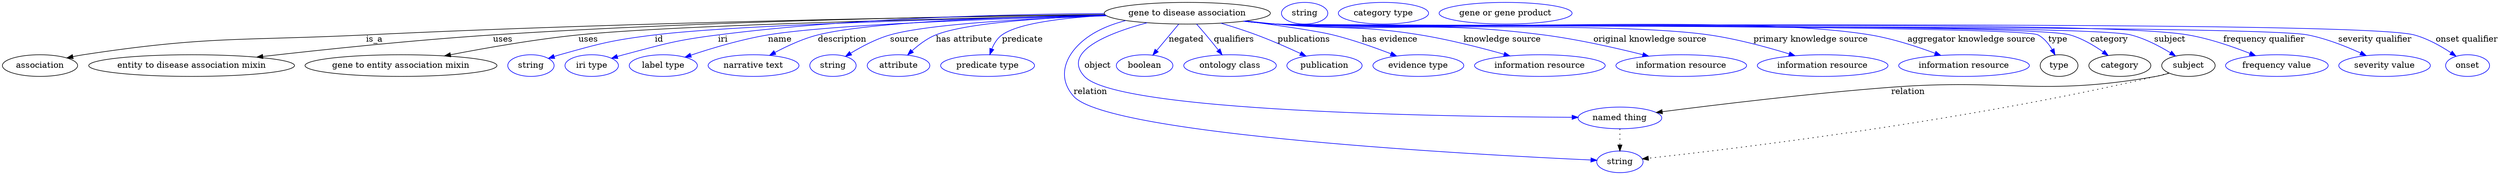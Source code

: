 digraph {
	graph [bb="0,0,4143.4,283"];
	node [label="\N"];
	"gene to disease association"	[height=0.5,
		label="gene to disease association",
		pos="1966.4,265",
		width=3.8274];
	association	[height=0.5,
		pos="62.394,178",
		width=1.7332];
	"gene to disease association" -> association	[label=is_a,
		lp="617.39,221.5",
		pos="e,106.48,190.75 1829.9,262.5 1584.4,259.36 1052,250.5 603.39,229 394.23,218.98 340.37,227.82 133.39,196 127.91,195.16 122.23,194.11 \
116.58,192.94"];
	"entity to disease association mixin"	[height=0.5,
		pos="313.39,178",
		width=4.7482];
	"gene to disease association" -> "entity to disease association mixin"	[label=uses,
		lp="830.89,221.5",
		pos="e,421.7,191.99 1829.3,262.9 1613.2,260.46 1180.5,252.8 814.39,229 683.13,220.47 533.06,204.69 431.66,193.13"];
	"gene to entity association mixin"	[height=0.5,
		pos="661.39,178",
		width=4.4232];
	"gene to disease association" -> "gene to entity association mixin"	[label=uses,
		lp="972.89,221.5",
		pos="e,733.77,194.04 1830.8,261.54 1595.7,256.91 1121.8,245.81 956.39,229 884.09,221.65 802.71,207.4 743.77,195.99"];
	id	[color=blue,
		height=0.5,
		label=string,
		pos="877.39,178",
		width=1.0652];
	"gene to disease association" -> id	[color=blue,
		label=id,
		lp="1090.4,221.5",
		pos="e,906.38,189.97 1831.1,261.39 1620.5,256.86 1223.9,246.33 1083.4,229 1012.2,220.22 994.47,215.35 925.39,196 922.29,195.13 919.09,\
194.16 915.89,193.14",
		style=solid];
	iri	[color=blue,
		height=0.5,
		label="iri type",
		pos="978.39,178",
		width=1.2277];
	"gene to disease association" -> iri	[color=blue,
		label=iri,
		lp="1196.4,221.5",
		pos="e,1011.3,190.14 1828.4,264.53 1672.5,263.57 1411.2,257.24 1188.4,229 1117.7,220.03 1100.3,214.25 1031.4,196 1028,195.11 1024.5,194.13 \
1021.1,193.11",
		style=solid];
	name	[color=blue,
		height=0.5,
		label="label type",
		pos="1097.4,178",
		width=1.5707];
	"gene to disease association" -> name	[color=blue,
		label=name,
		lp="1290.4,221.5",
		pos="e,1133.3,192.01 1832.1,260.93 1660.9,256.38 1374.7,246.45 1270.4,229 1226.3,221.63 1177.6,206.91 1143.1,195.34",
		style=solid];
	description	[color=blue,
		height=0.5,
		label="narrative text",
		pos="1247.4,178",
		width=2.0943];
	"gene to disease association" -> description	[color=blue,
		label=description,
		lp="1393.9,221.5",
		pos="e,1273.8,194.95 1830,262.26 1677.4,259.25 1440.2,251.07 1353.4,229 1328.6,222.7 1302.6,210.52 1282.5,199.77",
		style=solid];
	source	[color=blue,
		height=0.5,
		label=string,
		pos="1379.4,178",
		width=1.0652];
	"gene to disease association" -> source	[color=blue,
		label=source,
		lp="1497.4,221.5",
		pos="e,1400,193.21 1832.4,260.73 1710,256.61 1538.3,247.67 1473.4,229 1450.4,222.39 1426.6,209.68 1408.7,198.73",
		style=solid];
	"has attribute"	[color=blue,
		height=0.5,
		label=attribute,
		pos="1487.4,178",
		width=1.4443];
	"gene to disease association" -> "has attribute"	[color=blue,
		label="has attribute",
		lp="1596.4,221.5",
		pos="e,1502.5,195.57 1831.5,261.19 1729.5,257.49 1599,248.9 1549.4,229 1534.7,223.12 1520.8,212.53 1509.9,202.6",
		style=solid];
	predicate	[color=blue,
		height=0.5,
		label="predicate type",
		pos="1635.4,178",
		width=2.1665];
	"gene to disease association" -> predicate	[color=blue,
		label=predicate,
		lp="1693.4,221.5",
		pos="e,1639.1,196.17 1831.4,261.29 1762.3,257.45 1687,248.67 1659.4,229 1651.5,223.4 1646.1,214.52 1642.5,205.78",
		style=solid];
	object	[color=blue,
		height=0.5,
		label="named thing",
		pos="2685.4,91",
		width=1.9318];
	"gene to disease association" -> object	[color=blue,
		label=object,
		lp="1818.4,178",
		pos="e,2615.7,92.02 1900.2,249.18 1837.5,232.22 1758.1,201.37 1796.4,160 1850.8,101.31 2397.2,93.064 2605.4,92.065",
		style=solid];
	relation	[color=blue,
		height=0.5,
		label=string,
		pos="2685.4,18",
		width=1.0652];
	"gene to disease association" -> relation	[color=blue,
		label=relation,
		lp="1806.4,134.5",
		pos="e,2647.3,20.613 1864.6,252.76 1844.6,247.54 1824.5,239.97 1807.4,229 1767.7,203.58 1747.1,162.24 1778.4,127 1836,62.149 2457.5,29.267 \
2637.1,21.074",
		style=solid];
	negated	[color=blue,
		height=0.5,
		label=boolean,
		pos="1896.4,178",
		width=1.2999];
	"gene to disease association" -> negated	[color=blue,
		label=negated,
		lp="1965.4,221.5",
		pos="e,1909.8,195.31 1952.2,246.8 1941.9,234.23 1927.7,217.01 1916.2,203.08",
		style=solid];
	qualifiers	[color=blue,
		height=0.5,
		label="ontology class",
		pos="2037.4,178",
		width=2.1304];
	"gene to disease association" -> qualifiers	[color=blue,
		label=qualifiers,
		lp="2044.9,221.5",
		pos="e,2024.7,195.93 1982.6,246.79 1987.8,241.2 1993.4,234.91 1998.4,229 2005.1,221.01 2012.3,212.07 2018.5,203.97",
		style=solid];
	publications	[color=blue,
		height=0.5,
		label=publication,
		pos="2194.4,178",
		width=1.7332];
	"gene to disease association" -> publications	[color=blue,
		label=publications,
		lp="2161.4,221.5",
		pos="e,2163.9,193.86 2022.9,248.51 2042,242.87 2063.3,236.12 2082.4,229 2106.8,219.91 2133.4,208.1 2154.6,198.24",
		style=solid];
	"has evidence"	[color=blue,
		height=0.5,
		label="evidence type",
		pos="2350.4,178",
		width=2.0943];
	"gene to disease association" -> "has evidence"	[color=blue,
		label="has evidence",
		lp="2303.9,221.5",
		pos="e,2314.5,193.96 2062.7,252.1 2118.1,244.87 2182,235.75 2209.4,229 2242,220.96 2277.5,208.31 2304.8,197.75",
		style=solid];
	"knowledge source"	[color=blue,
		height=0.5,
		label="information resource",
		pos="2552.4,178",
		width=3.015];
	"gene to disease association" -> "knowledge source"	[color=blue,
		label="knowledge source",
		lp="2490.9,221.5",
		pos="e,2502.8,194.05 2063.6,252.2 2080.2,250.34 2097.3,248.53 2113.4,247 2220.3,236.83 2248.4,246.21 2354.4,229 2401.7,221.33 2454.2,\
207.83 2493.2,196.8",
		style=solid];
	"original knowledge source"	[color=blue,
		height=0.5,
		label="information resource",
		pos="2787.4,178",
		width=3.015];
	"gene to disease association" -> "original knowledge source"	[color=blue,
		label="original knowledge source",
		lp="2736.4,221.5",
		pos="e,2733,193.74 2061.6,251.94 2078.8,250.06 2096.6,248.31 2113.4,247 2311.2,231.59 2362.6,254.35 2559.4,229 2615.4,221.79 2677.9,207.62 \
2723.3,196.21",
		style=solid];
	"primary knowledge source"	[color=blue,
		height=0.5,
		label="information resource",
		pos="3022.4,178",
		width=3.015];
	"gene to disease association" -> "primary knowledge source"	[color=blue,
		label="primary knowledge source",
		lp="3003.4,221.5",
		pos="e,2976.7,194.4 2060.8,251.81 2078.2,249.92 2096.4,248.2 2113.4,247 2273.3,235.78 2675.7,251.75 2834.4,229 2879.8,222.49 2930,208.8 \
2967.1,197.4",
		style=solid];
	"aggregator knowledge source"	[color=blue,
		height=0.5,
		label="information resource",
		pos="3257.4,178",
		width=3.015];
	"gene to disease association" -> "aggregator knowledge source"	[color=blue,
		label="aggregator knowledge source",
		lp="3269.9,221.5",
		pos="e,3219,194.88 2060.4,251.76 2078,249.86 2096.2,248.15 2113.4,247 2332.7,232.36 2885.6,265.13 3102.4,229 3139.3,222.86 3179.4,209.73 \
3209.6,198.46",
		style=solid];
	type	[height=0.5,
		pos="3415.4,178",
		width=0.86659];
	"gene to disease association" -> type	[color=blue,
		label=type,
		lp="3413.4,221.5",
		pos="e,3408.7,195.72 2060,251.75 2077.7,249.83 2096.1,248.12 2113.4,247 2148.5,244.73 3349.3,245.48 3380.4,229 3390.5,223.66 3398.3,213.98 \
3403.9,204.54",
		style=solid];
	category	[height=0.5,
		pos="3516.4,178",
		width=1.4263];
	"gene to disease association" -> category	[color=blue,
		label=category,
		lp="3498.9,221.5",
		pos="e,3497,194.78 2060,251.74 2077.7,249.83 2096.1,248.12 2113.4,247 2186.6,242.28 3362.9,249.12 3433.4,229 3453.3,223.33 3473.2,211.58 \
3488.5,200.9",
		style=solid];
	subject	[height=0.5,
		pos="3630.4,178",
		width=1.2277];
	"gene to disease association" -> subject	[color=blue,
		label=subject,
		lp="3599.4,221.5",
		pos="e,3609.1,193.84 2060,251.72 2077.7,249.81 2096.1,248.11 2113.4,247 2192.2,241.96 3457.8,248.26 3534.4,229 3557.8,223.11 3581.9,210.52 \
3600.1,199.45",
		style=solid];
	"frequency qualifier"	[color=blue,
		height=0.5,
		label="frequency value",
		pos="3777.4,178",
		width=2.3651];
	"gene to disease association" -> "frequency qualifier"	[color=blue,
		label="frequency qualifier",
		lp="3756.4,221.5",
		pos="e,3742,194.47 2060,251.71 2077.7,249.8 2096.1,248.1 2113.4,247 2281.5,236.31 3463.3,257.31 3629.4,229 3665.1,222.92 3703.8,209.6 \
3732.6,198.23",
		style=solid];
	"severity qualifier"	[color=blue,
		height=0.5,
		label="severity value",
		pos="3956.4,178",
		width=2.1123];
	"gene to disease association" -> "severity qualifier"	[color=blue,
		label="severity qualifier",
		lp="3940.4,221.5",
		pos="e,3925.8,194.6 2059.6,251.74 2077.4,249.81 2096,248.1 2113.4,247 2208.5,241.02 3734.9,247.13 3828.4,229 3859,223.07 3891.7,210.17 \
3916.4,198.96",
		style=solid];
	"onset qualifier"	[color=blue,
		height=0.5,
		label=onset,
		pos="4093.4,178",
		width=1.011];
	"gene to disease association" -> "onset qualifier"	[color=blue,
		label="onset qualifier",
		lp="4091.9,221.5",
		pos="e,4074.4,193.61 2059.6,251.72 2077.4,249.8 2096,248.09 2113.4,247 2218.3,240.45 3903.9,256.34 4005.4,229 4027.2,223.14 4049.2,210.6 \
4065.8,199.55",
		style=solid];
	object -> relation	[pos="e,2685.4,36.029 2685.4,72.813 2685.4,64.789 2685.4,55.047 2685.4,46.069",
		style=dotted];
	association_type	[color=blue,
		height=0.5,
		label=string,
		pos="2160.4,265",
		width=1.0652];
	association_category	[color=blue,
		height=0.5,
		label="category type",
		pos="2291.4,265",
		width=2.0762];
	subject -> object	[label=relation,
		lp="3164.4,134.5",
		pos="e,2745.8,100.05 3598.5,165.42 3591.3,163.25 3583.7,161.27 3576.4,160 3383.6,126.32 3331.6,156.79 3136.4,142 3001.4,131.77 2844.4,\
112.74 2755.8,101.33"];
	subject -> relation	[pos="e,2722.7,22.898 3597.5,165.79 3590.6,163.67 3583.3,161.62 3576.4,160 3258.4,85.212 2867,38.685 2733,24.02",
		style=dotted];
	"gene to disease association_subject"	[color=blue,
		height=0.5,
		label="gene or gene product",
		pos="2494.4,265",
		width=3.0692];
}
